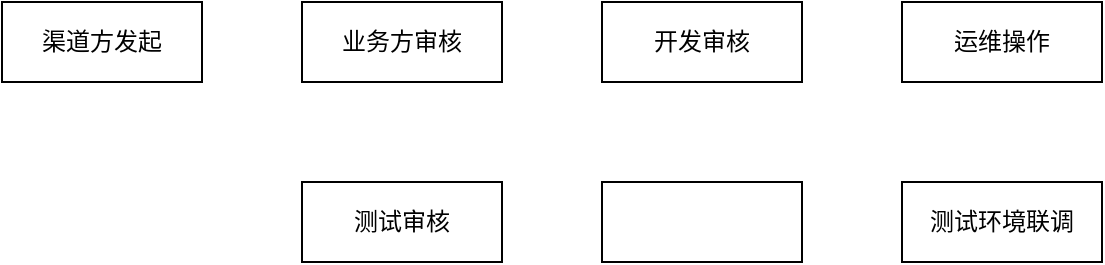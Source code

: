 <mxfile version="20.4.2" type="github">
  <diagram id="THGEiyhQjzUQyqXeMc_L" name="第 1 页">
    <mxGraphModel dx="2514" dy="1382" grid="1" gridSize="10" guides="1" tooltips="1" connect="1" arrows="1" fold="1" page="1" pageScale="1" pageWidth="827" pageHeight="1169" math="0" shadow="0">
      <root>
        <mxCell id="0" />
        <mxCell id="1" parent="0" />
        <mxCell id="AH_rwAVmJGZhnFBOnPL0-3" value="渠道方发起" style="rounded=0;whiteSpace=wrap;html=1;" vertex="1" parent="1">
          <mxGeometry x="30" y="220" width="100" height="40" as="geometry" />
        </mxCell>
        <mxCell id="AH_rwAVmJGZhnFBOnPL0-4" value="业务方审核" style="rounded=0;whiteSpace=wrap;html=1;" vertex="1" parent="1">
          <mxGeometry x="180" y="220" width="100" height="40" as="geometry" />
        </mxCell>
        <mxCell id="AH_rwAVmJGZhnFBOnPL0-5" value="开发审核" style="rounded=0;whiteSpace=wrap;html=1;" vertex="1" parent="1">
          <mxGeometry x="330" y="220" width="100" height="40" as="geometry" />
        </mxCell>
        <mxCell id="AH_rwAVmJGZhnFBOnPL0-6" value="运维操作" style="rounded=0;whiteSpace=wrap;html=1;" vertex="1" parent="1">
          <mxGeometry x="480" y="220" width="100" height="40" as="geometry" />
        </mxCell>
        <mxCell id="AH_rwAVmJGZhnFBOnPL0-7" value="测试环境联调" style="rounded=0;whiteSpace=wrap;html=1;" vertex="1" parent="1">
          <mxGeometry x="480" y="310" width="100" height="40" as="geometry" />
        </mxCell>
        <mxCell id="AH_rwAVmJGZhnFBOnPL0-8" value="" style="rounded=0;whiteSpace=wrap;html=1;" vertex="1" parent="1">
          <mxGeometry x="330" y="310" width="100" height="40" as="geometry" />
        </mxCell>
        <mxCell id="AH_rwAVmJGZhnFBOnPL0-9" value="测试审核" style="rounded=0;whiteSpace=wrap;html=1;" vertex="1" parent="1">
          <mxGeometry x="180" y="310" width="100" height="40" as="geometry" />
        </mxCell>
      </root>
    </mxGraphModel>
  </diagram>
</mxfile>
